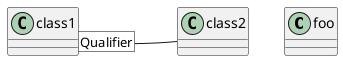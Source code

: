 {
  "sha1": "a36mb25r2qhgr0ciset5wsmzuz4t0cv",
  "insertion": {
    "when": "2024-05-30T20:48:21.814Z",
    "url": "https://forum.plantuml.net/16397/add-qualified-associations-to-class-diagrams",
    "user": "plantuml@gmail.com"
  }
}
@startuml
class foo
class class1
class class2

class1 [Qualifier] - class2
@enduml

